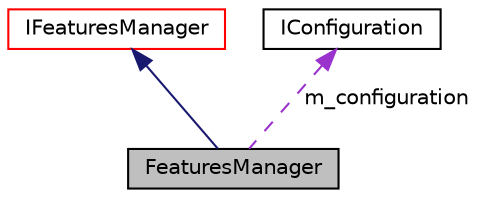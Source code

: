 digraph "FeaturesManager"
{
 // LATEX_PDF_SIZE
  edge [fontname="Helvetica",fontsize="10",labelfontname="Helvetica",labelfontsize="10"];
  node [fontname="Helvetica",fontsize="10",shape=record];
  Node1 [label="FeaturesManager",height=0.2,width=0.4,color="black", fillcolor="grey75", style="filled", fontcolor="black",tooltip=" "];
  Node2 -> Node1 [dir="back",color="midnightblue",fontsize="10",style="solid",fontname="Helvetica"];
  Node2 [label="IFeaturesManager",height=0.2,width=0.4,color="red", fillcolor="white", style="filled",URL="$class_i_features_manager.html",tooltip=" "];
  Node4 -> Node1 [dir="back",color="darkorchid3",fontsize="10",style="dashed",label=" m_configuration" ,fontname="Helvetica"];
  Node4 [label="IConfiguration",height=0.2,width=0.4,color="black", fillcolor="white", style="filled",URL="$struct_i_configuration.html",tooltip=" "];
}

